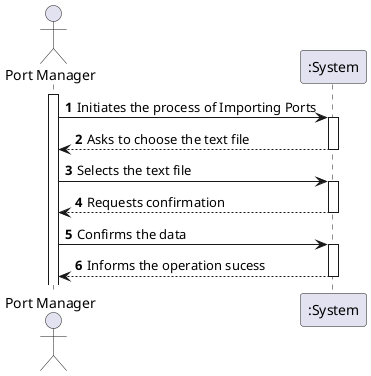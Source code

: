 @startuml
'https://plantuml.com/sequence-diagram

autonumber
actor "Port Manager" as TM
activate TM

TM -> ":System": Initiates the process of Importing Ports
activate ":System"
":System" --> TM: Asks to choose the text file
deactivate ":System"

TM -> ":System": Selects the text file
activate ":System"
":System" --> TM : Requests confirmation
deactivate ":System"

TM -> ":System" : Confirms the data
activate ":System"
":System" --> TM : Informs the operation sucess
deactivate ":System"
@enduml